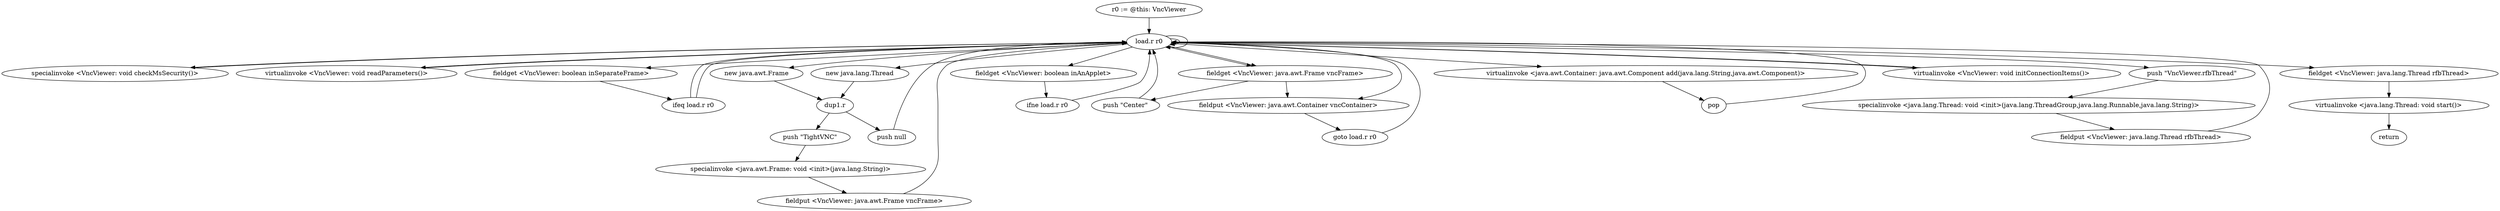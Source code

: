 digraph "" {
    "r0 := @this: VncViewer"
    "load.r r0"
    "r0 := @this: VncViewer"->"load.r r0";
    "specialinvoke <VncViewer: void checkMsSecurity()>"
    "load.r r0"->"specialinvoke <VncViewer: void checkMsSecurity()>";
    "specialinvoke <VncViewer: void checkMsSecurity()>"->"load.r r0";
    "virtualinvoke <VncViewer: void readParameters()>"
    "load.r r0"->"virtualinvoke <VncViewer: void readParameters()>";
    "virtualinvoke <VncViewer: void readParameters()>"->"load.r r0";
    "fieldget <VncViewer: boolean inSeparateFrame>"
    "load.r r0"->"fieldget <VncViewer: boolean inSeparateFrame>";
    "ifeq load.r r0"
    "fieldget <VncViewer: boolean inSeparateFrame>"->"ifeq load.r r0";
    "ifeq load.r r0"->"load.r r0";
    "new java.awt.Frame"
    "load.r r0"->"new java.awt.Frame";
    "dup1.r"
    "new java.awt.Frame"->"dup1.r";
    "push \"TightVNC\""
    "dup1.r"->"push \"TightVNC\"";
    "specialinvoke <java.awt.Frame: void <init>(java.lang.String)>"
    "push \"TightVNC\""->"specialinvoke <java.awt.Frame: void <init>(java.lang.String)>";
    "fieldput <VncViewer: java.awt.Frame vncFrame>"
    "specialinvoke <java.awt.Frame: void <init>(java.lang.String)>"->"fieldput <VncViewer: java.awt.Frame vncFrame>";
    "fieldput <VncViewer: java.awt.Frame vncFrame>"->"load.r r0";
    "fieldget <VncViewer: boolean inAnApplet>"
    "load.r r0"->"fieldget <VncViewer: boolean inAnApplet>";
    "ifne load.r r0"
    "fieldget <VncViewer: boolean inAnApplet>"->"ifne load.r r0";
    "ifne load.r r0"->"load.r r0";
    "fieldget <VncViewer: java.awt.Frame vncFrame>"
    "load.r r0"->"fieldget <VncViewer: java.awt.Frame vncFrame>";
    "push \"Center\""
    "fieldget <VncViewer: java.awt.Frame vncFrame>"->"push \"Center\"";
    "push \"Center\""->"load.r r0";
    "virtualinvoke <java.awt.Container: java.awt.Component add(java.lang.String,java.awt.Component)>"
    "load.r r0"->"virtualinvoke <java.awt.Container: java.awt.Component add(java.lang.String,java.awt.Component)>";
    "pop"
    "virtualinvoke <java.awt.Container: java.awt.Component add(java.lang.String,java.awt.Component)>"->"pop";
    "pop"->"load.r r0";
    "load.r r0"->"load.r r0";
    "load.r r0"->"fieldget <VncViewer: java.awt.Frame vncFrame>";
    "fieldput <VncViewer: java.awt.Container vncContainer>"
    "fieldget <VncViewer: java.awt.Frame vncFrame>"->"fieldput <VncViewer: java.awt.Container vncContainer>";
    "goto load.r r0"
    "fieldput <VncViewer: java.awt.Container vncContainer>"->"goto load.r r0";
    "goto load.r r0"->"load.r r0";
    "virtualinvoke <VncViewer: void initConnectionItems()>"
    "load.r r0"->"virtualinvoke <VncViewer: void initConnectionItems()>";
    "virtualinvoke <VncViewer: void initConnectionItems()>"->"load.r r0";
    "new java.lang.Thread"
    "load.r r0"->"new java.lang.Thread";
    "new java.lang.Thread"->"dup1.r";
    "push null"
    "dup1.r"->"push null";
    "push null"->"load.r r0";
    "push \"VncViewer.rfbThread\""
    "load.r r0"->"push \"VncViewer.rfbThread\"";
    "specialinvoke <java.lang.Thread: void <init>(java.lang.ThreadGroup,java.lang.Runnable,java.lang.String)>"
    "push \"VncViewer.rfbThread\""->"specialinvoke <java.lang.Thread: void <init>(java.lang.ThreadGroup,java.lang.Runnable,java.lang.String)>";
    "fieldput <VncViewer: java.lang.Thread rfbThread>"
    "specialinvoke <java.lang.Thread: void <init>(java.lang.ThreadGroup,java.lang.Runnable,java.lang.String)>"->"fieldput <VncViewer: java.lang.Thread rfbThread>";
    "fieldput <VncViewer: java.lang.Thread rfbThread>"->"load.r r0";
    "fieldget <VncViewer: java.lang.Thread rfbThread>"
    "load.r r0"->"fieldget <VncViewer: java.lang.Thread rfbThread>";
    "virtualinvoke <java.lang.Thread: void start()>"
    "fieldget <VncViewer: java.lang.Thread rfbThread>"->"virtualinvoke <java.lang.Thread: void start()>";
    "return"
    "virtualinvoke <java.lang.Thread: void start()>"->"return";
    "ifeq load.r r0"->"load.r r0";
    "load.r r0"->"load.r r0";
    "load.r r0"->"fieldput <VncViewer: java.awt.Container vncContainer>";
}

